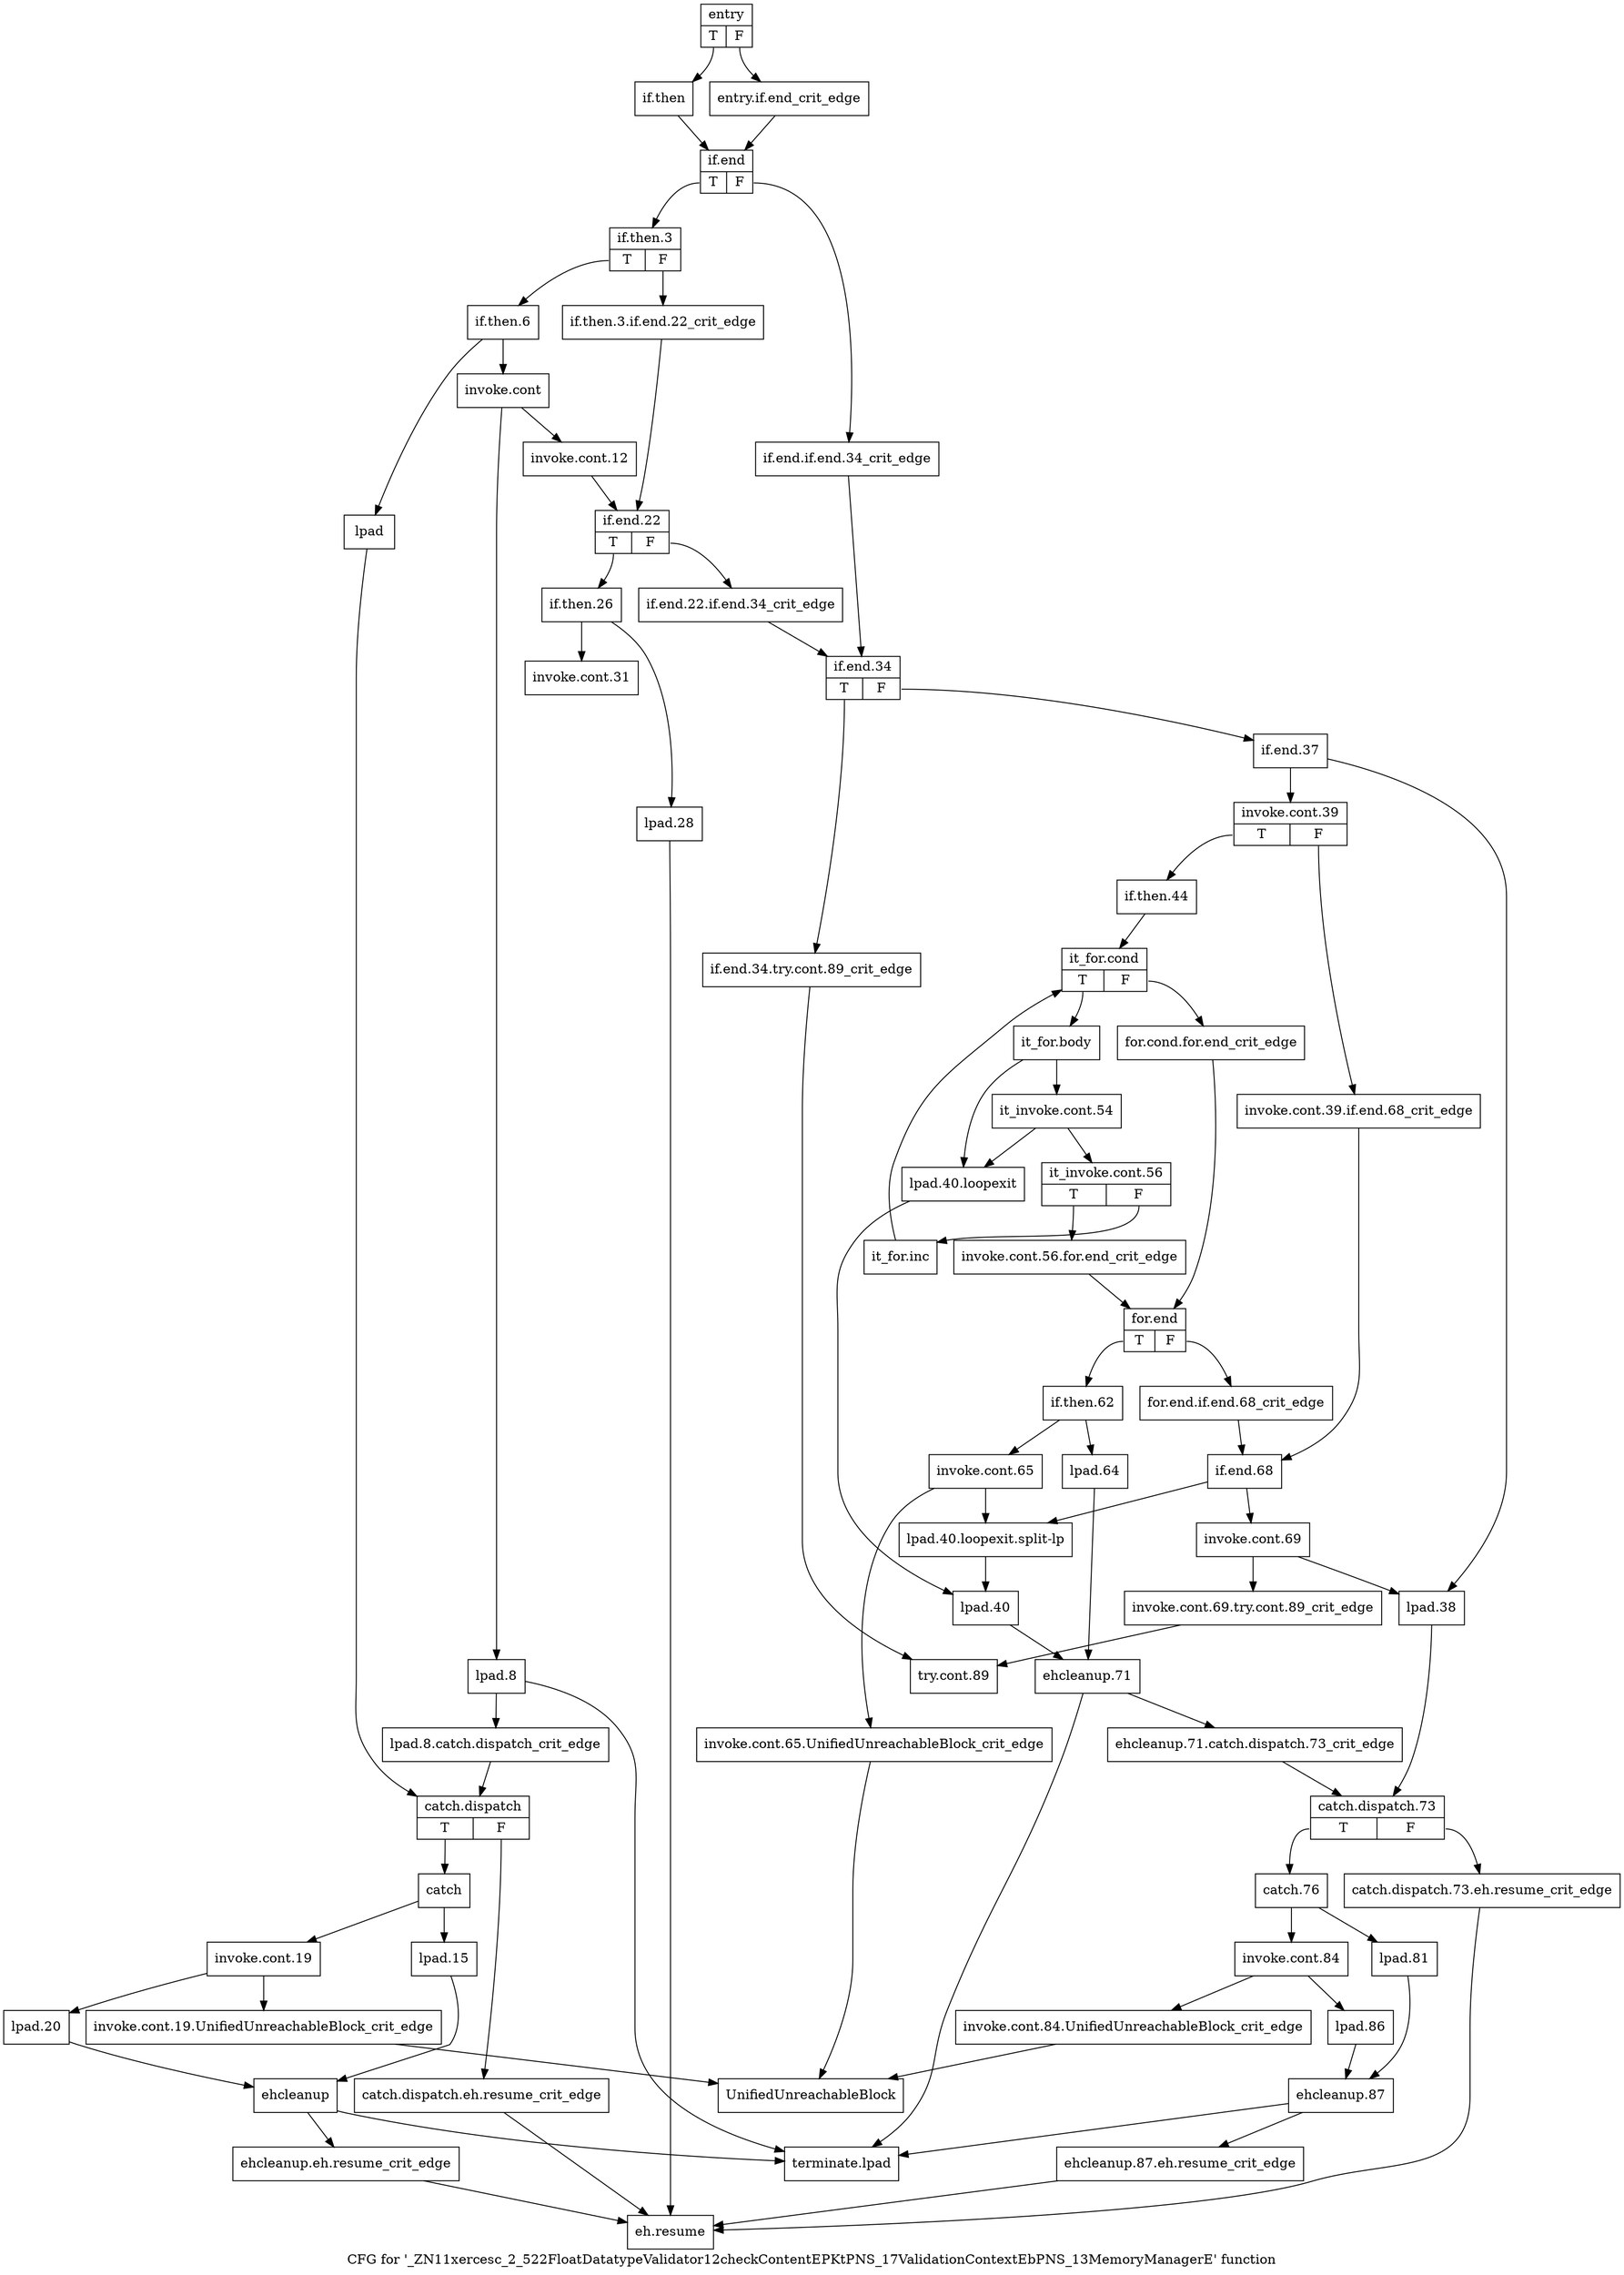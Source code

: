 digraph "CFG for '_ZN11xercesc_2_522FloatDatatypeValidator12checkContentEPKtPNS_17ValidationContextEbPNS_13MemoryManagerE' function" {
	label="CFG for '_ZN11xercesc_2_522FloatDatatypeValidator12checkContentEPKtPNS_17ValidationContextEbPNS_13MemoryManagerE' function";

	Node0x3650b10 [shape=record,label="{entry|{<s0>T|<s1>F}}"];
	Node0x3650b10:s0 -> Node0x3650bb0;
	Node0x3650b10:s1 -> Node0x3650b60;
	Node0x3650b60 [shape=record,label="{entry.if.end_crit_edge}"];
	Node0x3650b60 -> Node0x3650c00;
	Node0x3650bb0 [shape=record,label="{if.then}"];
	Node0x3650bb0 -> Node0x3650c00;
	Node0x3650c00 [shape=record,label="{if.end|{<s0>T|<s1>F}}"];
	Node0x3650c00:s0 -> Node0x3650ca0;
	Node0x3650c00:s1 -> Node0x3650c50;
	Node0x3650c50 [shape=record,label="{if.end.if.end.34_crit_edge}"];
	Node0x3650c50 -> Node0x3651380;
	Node0x3650ca0 [shape=record,label="{if.then.3|{<s0>T|<s1>F}}"];
	Node0x3650ca0:s0 -> Node0x3650d40;
	Node0x3650ca0:s1 -> Node0x3650cf0;
	Node0x3650cf0 [shape=record,label="{if.then.3.if.end.22_crit_edge}"];
	Node0x3650cf0 -> Node0x36511f0;
	Node0x3650d40 [shape=record,label="{if.then.6}"];
	Node0x3650d40 -> Node0x3650d90;
	Node0x3650d40 -> Node0x3650e30;
	Node0x3650d90 [shape=record,label="{invoke.cont}"];
	Node0x3650d90 -> Node0x3650de0;
	Node0x3650d90 -> Node0x3650e80;
	Node0x3650de0 [shape=record,label="{invoke.cont.12}"];
	Node0x3650de0 -> Node0x36511f0;
	Node0x3650e30 [shape=record,label="{lpad}"];
	Node0x3650e30 -> Node0x3650f20;
	Node0x3650e80 [shape=record,label="{lpad.8}"];
	Node0x3650e80 -> Node0x3650ed0;
	Node0x3650e80 -> Node0x3651fb0;
	Node0x3650ed0 [shape=record,label="{lpad.8.catch.dispatch_crit_edge}"];
	Node0x3650ed0 -> Node0x3650f20;
	Node0x3650f20 [shape=record,label="{catch.dispatch|{<s0>T|<s1>F}}"];
	Node0x3650f20:s0 -> Node0x3650fc0;
	Node0x3650f20:s1 -> Node0x3650f70;
	Node0x3650f70 [shape=record,label="{catch.dispatch.eh.resume_crit_edge}"];
	Node0x3650f70 -> Node0x3651f60;
	Node0x3650fc0 [shape=record,label="{catch}"];
	Node0x3650fc0 -> Node0x3651010;
	Node0x3650fc0 -> Node0x36510b0;
	Node0x3651010 [shape=record,label="{invoke.cont.19}"];
	Node0x3651010 -> Node0x3651060;
	Node0x3651010 -> Node0x3651100;
	Node0x3651060 [shape=record,label="{invoke.cont.19.UnifiedUnreachableBlock_crit_edge}"];
	Node0x3651060 -> Node0x3652000;
	Node0x36510b0 [shape=record,label="{lpad.15}"];
	Node0x36510b0 -> Node0x3651150;
	Node0x3651100 [shape=record,label="{lpad.20}"];
	Node0x3651100 -> Node0x3651150;
	Node0x3651150 [shape=record,label="{ehcleanup}"];
	Node0x3651150 -> Node0x36511a0;
	Node0x3651150 -> Node0x3651fb0;
	Node0x36511a0 [shape=record,label="{ehcleanup.eh.resume_crit_edge}"];
	Node0x36511a0 -> Node0x3651f60;
	Node0x36511f0 [shape=record,label="{if.end.22|{<s0>T|<s1>F}}"];
	Node0x36511f0:s0 -> Node0x3651290;
	Node0x36511f0:s1 -> Node0x3651240;
	Node0x3651240 [shape=record,label="{if.end.22.if.end.34_crit_edge}"];
	Node0x3651240 -> Node0x3651380;
	Node0x3651290 [shape=record,label="{if.then.26}"];
	Node0x3651290 -> Node0x36512e0;
	Node0x3651290 -> Node0x3651330;
	Node0x36512e0 [shape=record,label="{invoke.cont.31}"];
	Node0x3651330 [shape=record,label="{lpad.28}"];
	Node0x3651330 -> Node0x3651f60;
	Node0x3651380 [shape=record,label="{if.end.34|{<s0>T|<s1>F}}"];
	Node0x3651380:s0 -> Node0x36513d0;
	Node0x3651380:s1 -> Node0x3651420;
	Node0x36513d0 [shape=record,label="{if.end.34.try.cont.89_crit_edge}"];
	Node0x36513d0 -> Node0x3651f10;
	Node0x3651420 [shape=record,label="{if.end.37}"];
	Node0x3651420 -> Node0x3651470;
	Node0x3651420 -> Node0x3651740;
	Node0x3651470 [shape=record,label="{invoke.cont.39|{<s0>T|<s1>F}}"];
	Node0x3651470:s0 -> Node0x3651510;
	Node0x3651470:s1 -> Node0x36514c0;
	Node0x36514c0 [shape=record,label="{invoke.cont.39.if.end.68_crit_edge}"];
	Node0x36514c0 -> Node0x3651ab0;
	Node0x3651510 [shape=record,label="{if.then.44}"];
	Node0x3651510 -> Node0x3651560;
	Node0x3651560 [shape=record,label="{it_for.cond|{<s0>T|<s1>F}}"];
	Node0x3651560:s0 -> Node0x3651600;
	Node0x3651560:s1 -> Node0x36515b0;
	Node0x36515b0 [shape=record,label="{for.cond.for.end_crit_edge}"];
	Node0x36515b0 -> Node0x36518d0;
	Node0x3651600 [shape=record,label="{it_for.body}"];
	Node0x3651600 -> Node0x3651650;
	Node0x3651600 -> Node0x3651790;
	Node0x3651650 [shape=record,label="{it_invoke.cont.54}"];
	Node0x3651650 -> Node0x36516a0;
	Node0x3651650 -> Node0x3651790;
	Node0x36516a0 [shape=record,label="{it_invoke.cont.56|{<s0>T|<s1>F}}"];
	Node0x36516a0:s0 -> Node0x36516f0;
	Node0x36516a0:s1 -> Node0x3651880;
	Node0x36516f0 [shape=record,label="{invoke.cont.56.for.end_crit_edge}"];
	Node0x36516f0 -> Node0x36518d0;
	Node0x3651740 [shape=record,label="{lpad.38}"];
	Node0x3651740 -> Node0x3651c40;
	Node0x3651790 [shape=record,label="{lpad.40.loopexit}"];
	Node0x3651790 -> Node0x3651830;
	Node0x36517e0 [shape=record,label="{lpad.40.loopexit.split-lp}"];
	Node0x36517e0 -> Node0x3651830;
	Node0x3651830 [shape=record,label="{lpad.40}"];
	Node0x3651830 -> Node0x3651ba0;
	Node0x3651880 [shape=record,label="{it_for.inc}"];
	Node0x3651880 -> Node0x3651560;
	Node0x36518d0 [shape=record,label="{for.end|{<s0>T|<s1>F}}"];
	Node0x36518d0:s0 -> Node0x3651970;
	Node0x36518d0:s1 -> Node0x3651920;
	Node0x3651920 [shape=record,label="{for.end.if.end.68_crit_edge}"];
	Node0x3651920 -> Node0x3651ab0;
	Node0x3651970 [shape=record,label="{if.then.62}"];
	Node0x3651970 -> Node0x36519c0;
	Node0x3651970 -> Node0x3651a60;
	Node0x36519c0 [shape=record,label="{invoke.cont.65}"];
	Node0x36519c0 -> Node0x3651a10;
	Node0x36519c0 -> Node0x36517e0;
	Node0x3651a10 [shape=record,label="{invoke.cont.65.UnifiedUnreachableBlock_crit_edge}"];
	Node0x3651a10 -> Node0x3652000;
	Node0x3651a60 [shape=record,label="{lpad.64}"];
	Node0x3651a60 -> Node0x3651ba0;
	Node0x3651ab0 [shape=record,label="{if.end.68}"];
	Node0x3651ab0 -> Node0x3651b00;
	Node0x3651ab0 -> Node0x36517e0;
	Node0x3651b00 [shape=record,label="{invoke.cont.69}"];
	Node0x3651b00 -> Node0x3651b50;
	Node0x3651b00 -> Node0x3651740;
	Node0x3651b50 [shape=record,label="{invoke.cont.69.try.cont.89_crit_edge}"];
	Node0x3651b50 -> Node0x3651f10;
	Node0x3651ba0 [shape=record,label="{ehcleanup.71}"];
	Node0x3651ba0 -> Node0x3651bf0;
	Node0x3651ba0 -> Node0x3651fb0;
	Node0x3651bf0 [shape=record,label="{ehcleanup.71.catch.dispatch.73_crit_edge}"];
	Node0x3651bf0 -> Node0x3651c40;
	Node0x3651c40 [shape=record,label="{catch.dispatch.73|{<s0>T|<s1>F}}"];
	Node0x3651c40:s0 -> Node0x3651ce0;
	Node0x3651c40:s1 -> Node0x3651c90;
	Node0x3651c90 [shape=record,label="{catch.dispatch.73.eh.resume_crit_edge}"];
	Node0x3651c90 -> Node0x3651f60;
	Node0x3651ce0 [shape=record,label="{catch.76}"];
	Node0x3651ce0 -> Node0x3651d30;
	Node0x3651ce0 -> Node0x3651dd0;
	Node0x3651d30 [shape=record,label="{invoke.cont.84}"];
	Node0x3651d30 -> Node0x3651d80;
	Node0x3651d30 -> Node0x3651e20;
	Node0x3651d80 [shape=record,label="{invoke.cont.84.UnifiedUnreachableBlock_crit_edge}"];
	Node0x3651d80 -> Node0x3652000;
	Node0x3651dd0 [shape=record,label="{lpad.81}"];
	Node0x3651dd0 -> Node0x3651e70;
	Node0x3651e20 [shape=record,label="{lpad.86}"];
	Node0x3651e20 -> Node0x3651e70;
	Node0x3651e70 [shape=record,label="{ehcleanup.87}"];
	Node0x3651e70 -> Node0x3651ec0;
	Node0x3651e70 -> Node0x3651fb0;
	Node0x3651ec0 [shape=record,label="{ehcleanup.87.eh.resume_crit_edge}"];
	Node0x3651ec0 -> Node0x3651f60;
	Node0x3651f10 [shape=record,label="{try.cont.89}"];
	Node0x3651f60 [shape=record,label="{eh.resume}"];
	Node0x3651fb0 [shape=record,label="{terminate.lpad}"];
	Node0x3652000 [shape=record,label="{UnifiedUnreachableBlock}"];
}
